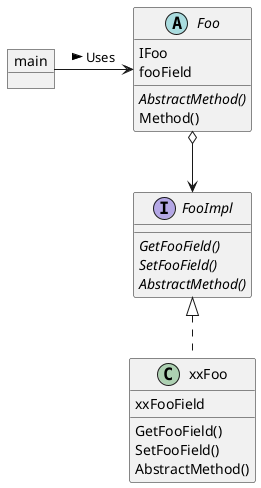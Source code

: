 @startuml
'https://plantuml.com/class-diagram

object main
abstract class Foo {
    IFoo
    fooField
    {abstract}AbstractMethod()
    Method()
}
interface FooImpl {
    {abstract}GetFooField()
	{abstract}SetFooField()
	{abstract}AbstractMethod()
}
class xxFoo {
    xxFooField
    GetFooField()
	SetFooField()
	AbstractMethod()
}

main -> Foo: Uses >
Foo o--> FooImpl
FooImpl <|.. xxFoo

@enduml